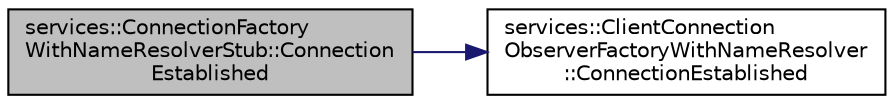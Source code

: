 digraph "services::ConnectionFactoryWithNameResolverStub::ConnectionEstablished"
{
 // INTERACTIVE_SVG=YES
  edge [fontname="Helvetica",fontsize="10",labelfontname="Helvetica",labelfontsize="10"];
  node [fontname="Helvetica",fontsize="10",shape=record];
  rankdir="LR";
  Node10 [label="services::ConnectionFactory\lWithNameResolverStub::Connection\lEstablished",height=0.2,width=0.4,color="black", fillcolor="grey75", style="filled", fontcolor="black"];
  Node10 -> Node11 [color="midnightblue",fontsize="10",style="solid",fontname="Helvetica"];
  Node11 [label="services::ClientConnection\lObserverFactoryWithNameResolver\l::ConnectionEstablished",height=0.2,width=0.4,color="black", fillcolor="white", style="filled",URL="$de/d08/classservices_1_1_client_connection_observer_factory_with_name_resolver.html#a680d0e9eabaa54766d487c9ed90f6280"];
}

